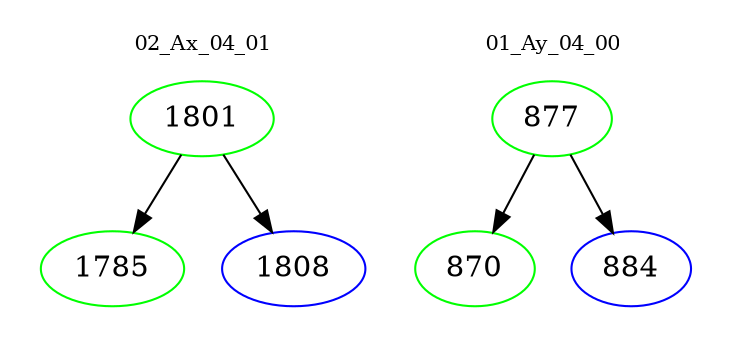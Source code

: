 digraph{
subgraph cluster_0 {
color = white
label = "02_Ax_04_01";
fontsize=10;
T0_1801 [label="1801", color="green"]
T0_1801 -> T0_1785 [color="black"]
T0_1785 [label="1785", color="green"]
T0_1801 -> T0_1808 [color="black"]
T0_1808 [label="1808", color="blue"]
}
subgraph cluster_1 {
color = white
label = "01_Ay_04_00";
fontsize=10;
T1_877 [label="877", color="green"]
T1_877 -> T1_870 [color="black"]
T1_870 [label="870", color="green"]
T1_877 -> T1_884 [color="black"]
T1_884 [label="884", color="blue"]
}
}
